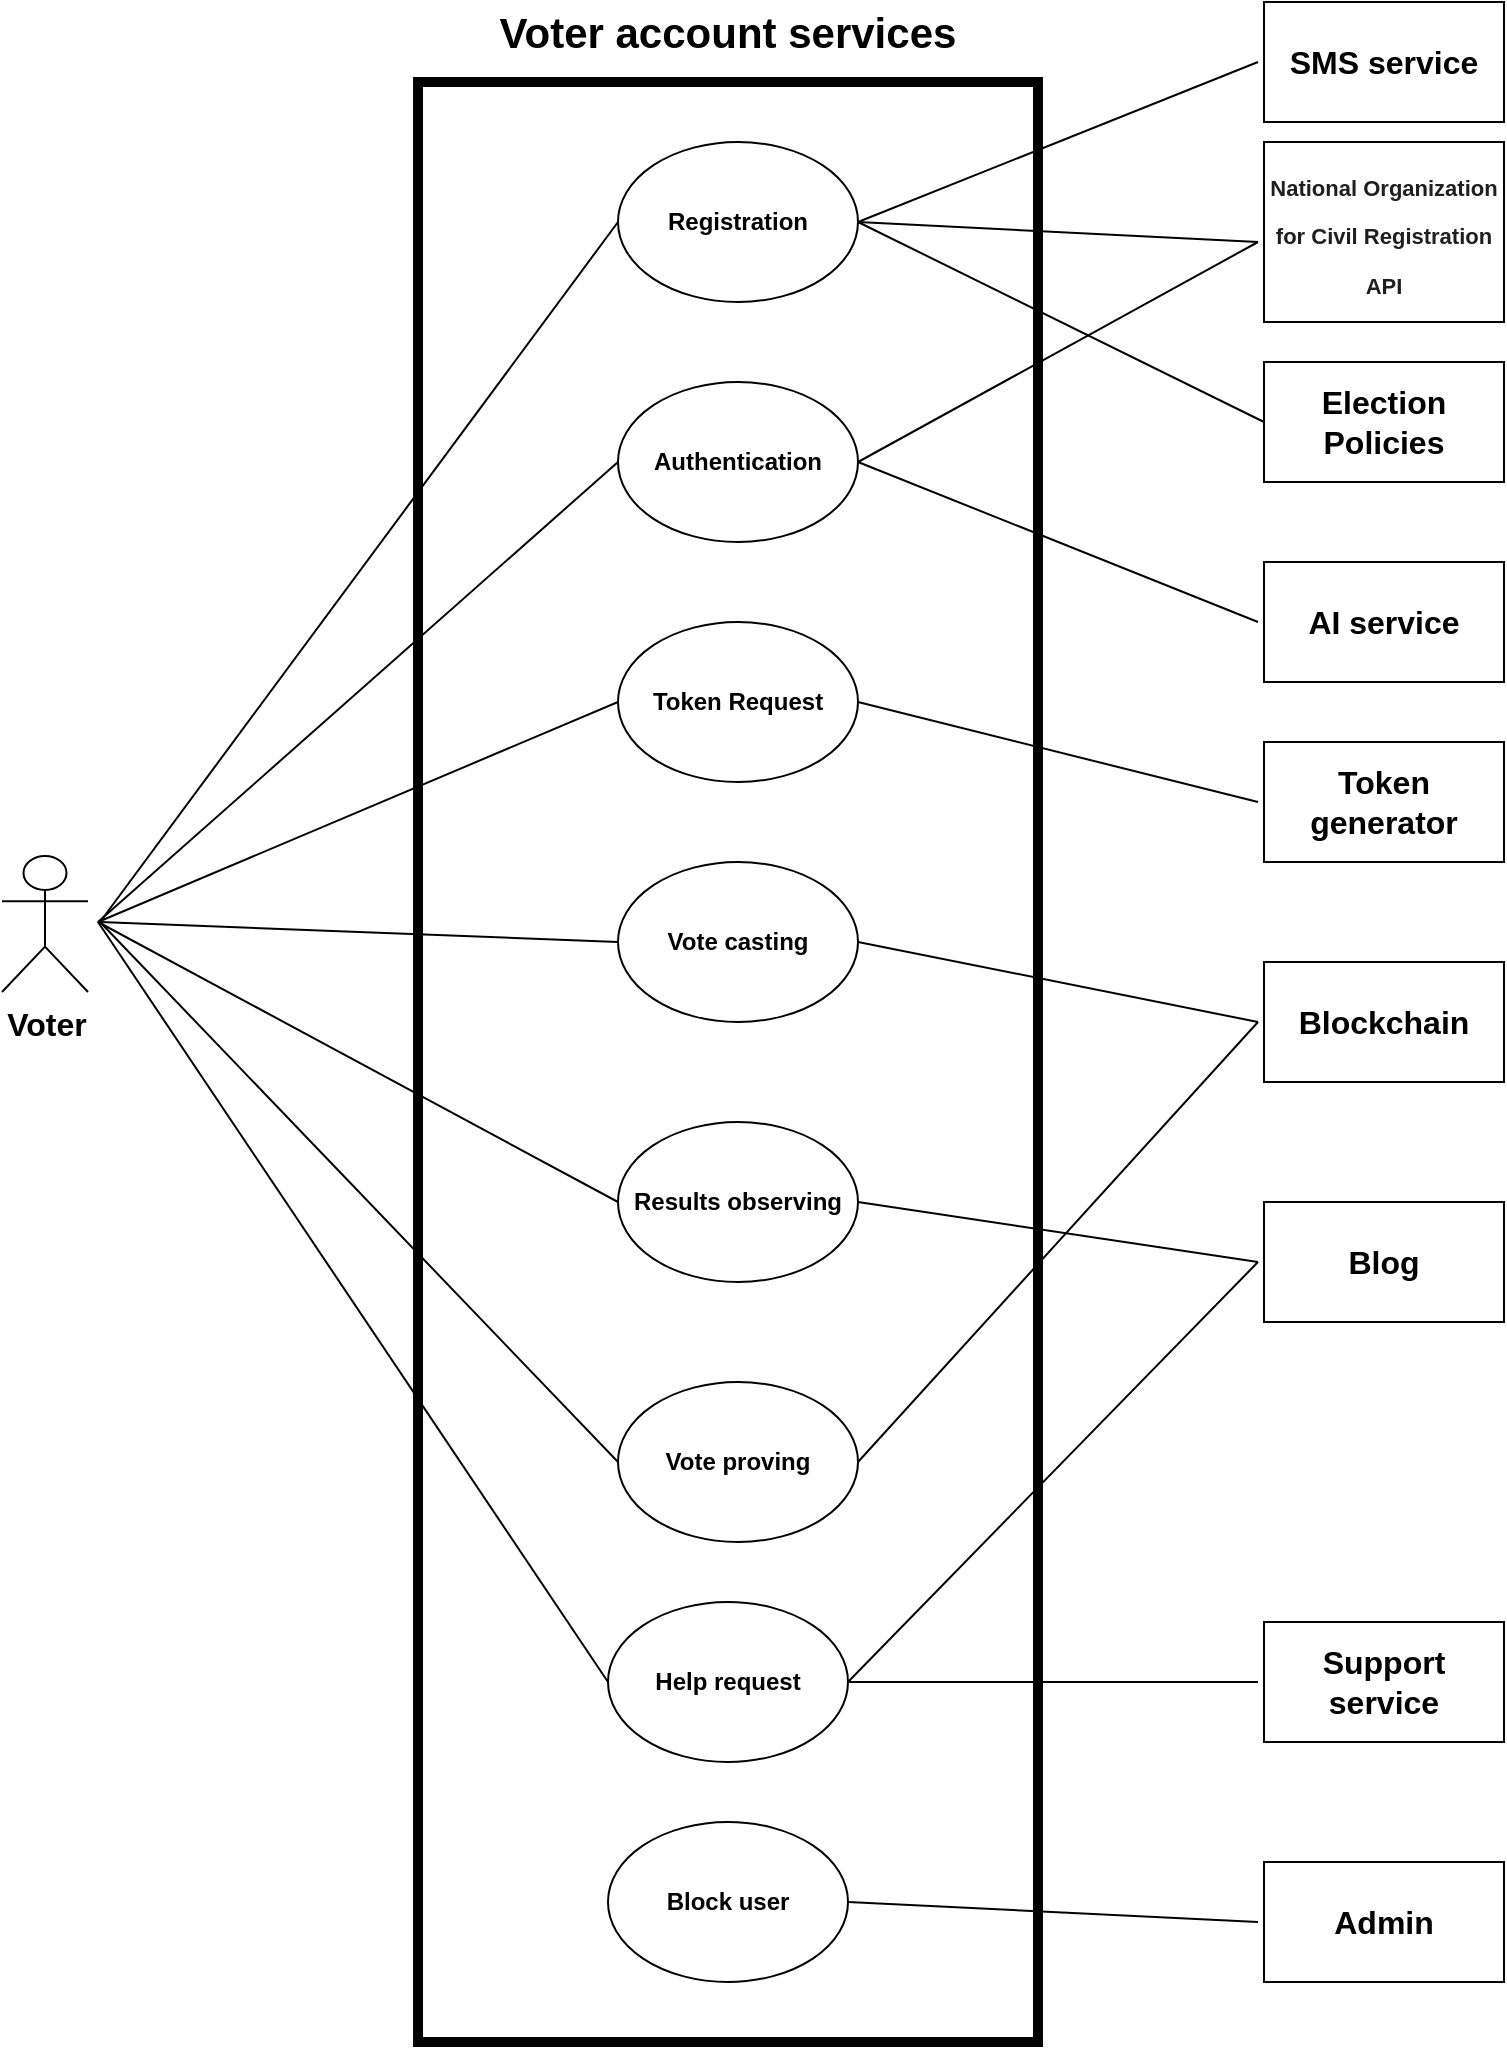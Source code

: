<mxfile version="25.0.1">
  <diagram name="Page-1" id="ATfXu8jkNSImCt0j8Cfg">
    <mxGraphModel dx="1467" dy="1968" grid="1" gridSize="10" guides="1" tooltips="1" connect="1" arrows="1" fold="1" page="1" pageScale="1" pageWidth="850" pageHeight="1100" math="0" shadow="0">
      <root>
        <mxCell id="0" />
        <mxCell id="1" parent="0" />
        <mxCell id="P-7HhU2dx_47wgBdvO1a-7" value="" style="rounded=0;whiteSpace=wrap;html=1;fillColor=none;strokeWidth=5;" vertex="1" parent="1">
          <mxGeometry x="230" y="-40" width="310" height="980" as="geometry" />
        </mxCell>
        <mxCell id="1GnM5Je0mjcqMMnKxtjH-2" value="&lt;b&gt;Authentication&lt;/b&gt;" style="ellipse;whiteSpace=wrap;html=1;" parent="1" vertex="1">
          <mxGeometry x="330" y="110" width="120" height="80" as="geometry" />
        </mxCell>
        <mxCell id="1GnM5Je0mjcqMMnKxtjH-3" value="&lt;b&gt;Token Request&lt;/b&gt;" style="ellipse;whiteSpace=wrap;html=1;" parent="1" vertex="1">
          <mxGeometry x="330" y="230" width="120" height="80" as="geometry" />
        </mxCell>
        <mxCell id="1GnM5Je0mjcqMMnKxtjH-4" value="&lt;b&gt;Vote casting&lt;/b&gt;" style="ellipse;whiteSpace=wrap;html=1;" parent="1" vertex="1">
          <mxGeometry x="330" y="350" width="120" height="80" as="geometry" />
        </mxCell>
        <mxCell id="1GnM5Je0mjcqMMnKxtjH-5" value="&lt;b&gt;Results observing&lt;/b&gt;" style="ellipse;whiteSpace=wrap;html=1;" parent="1" vertex="1">
          <mxGeometry x="330" y="480" width="120" height="80" as="geometry" />
        </mxCell>
        <mxCell id="1GnM5Je0mjcqMMnKxtjH-6" value="&lt;b&gt;Vote proving&lt;/b&gt;" style="ellipse;whiteSpace=wrap;html=1;" parent="1" vertex="1">
          <mxGeometry x="330" y="610" width="120" height="80" as="geometry" />
        </mxCell>
        <mxCell id="1GnM5Je0mjcqMMnKxtjH-7" value="" style="endArrow=none;html=1;rounded=0;entryX=0;entryY=0.5;entryDx=0;entryDy=0;" parent="1" target="1GnM5Je0mjcqMMnKxtjH-2" edge="1">
          <mxGeometry width="50" height="50" relative="1" as="geometry">
            <mxPoint x="70" y="380" as="sourcePoint" />
            <mxPoint x="230" y="300" as="targetPoint" />
          </mxGeometry>
        </mxCell>
        <mxCell id="1GnM5Je0mjcqMMnKxtjH-8" value="" style="endArrow=none;html=1;rounded=0;entryX=0;entryY=0.5;entryDx=0;entryDy=0;" parent="1" target="1GnM5Je0mjcqMMnKxtjH-3" edge="1">
          <mxGeometry width="50" height="50" relative="1" as="geometry">
            <mxPoint x="70" y="380" as="sourcePoint" />
            <mxPoint x="210" y="360" as="targetPoint" />
          </mxGeometry>
        </mxCell>
        <mxCell id="1GnM5Je0mjcqMMnKxtjH-9" value="&lt;b&gt;Registration&lt;/b&gt;" style="ellipse;whiteSpace=wrap;html=1;" parent="1" vertex="1">
          <mxGeometry x="330" y="-10" width="120" height="80" as="geometry" />
        </mxCell>
        <mxCell id="1GnM5Je0mjcqMMnKxtjH-10" value="" style="endArrow=none;html=1;rounded=0;entryX=0;entryY=0.5;entryDx=0;entryDy=0;" parent="1" target="1GnM5Je0mjcqMMnKxtjH-9" edge="1">
          <mxGeometry width="50" height="50" relative="1" as="geometry">
            <mxPoint x="71" y="380" as="sourcePoint" />
            <mxPoint x="180" y="190" as="targetPoint" />
          </mxGeometry>
        </mxCell>
        <mxCell id="1GnM5Je0mjcqMMnKxtjH-11" value="" style="endArrow=none;html=1;rounded=0;entryX=0;entryY=0.5;entryDx=0;entryDy=0;" parent="1" target="1GnM5Je0mjcqMMnKxtjH-4" edge="1">
          <mxGeometry width="50" height="50" relative="1" as="geometry">
            <mxPoint x="71" y="380" as="sourcePoint" />
            <mxPoint x="190" y="460" as="targetPoint" />
          </mxGeometry>
        </mxCell>
        <mxCell id="1GnM5Je0mjcqMMnKxtjH-12" value="" style="endArrow=none;html=1;rounded=0;exitX=0;exitY=0.5;exitDx=0;exitDy=0;" parent="1" source="1GnM5Je0mjcqMMnKxtjH-5" edge="1">
          <mxGeometry width="50" height="50" relative="1" as="geometry">
            <mxPoint x="180" y="570" as="sourcePoint" />
            <mxPoint x="70" y="380" as="targetPoint" />
          </mxGeometry>
        </mxCell>
        <mxCell id="1GnM5Je0mjcqMMnKxtjH-13" value="" style="endArrow=none;html=1;rounded=0;exitX=0;exitY=0.5;exitDx=0;exitDy=0;" parent="1" source="1GnM5Je0mjcqMMnKxtjH-6" edge="1">
          <mxGeometry width="50" height="50" relative="1" as="geometry">
            <mxPoint x="150" y="620" as="sourcePoint" />
            <mxPoint x="71" y="380" as="targetPoint" />
          </mxGeometry>
        </mxCell>
        <mxCell id="P-7HhU2dx_47wgBdvO1a-6" value="&lt;b&gt;&lt;font style=&quot;font-size: 16px;&quot;&gt;Voter&lt;/font&gt;&lt;/b&gt;" style="shape=umlActor;verticalLabelPosition=bottom;verticalAlign=top;html=1;outlineConnect=0;" vertex="1" parent="1">
          <mxGeometry x="22" y="347" width="43" height="68" as="geometry" />
        </mxCell>
        <mxCell id="P-7HhU2dx_47wgBdvO1a-10" value="&lt;b&gt;&lt;font style=&quot;font-size: 21px;&quot;&gt;Voter account services&lt;/font&gt;&lt;/b&gt;" style="text;html=1;align=center;verticalAlign=middle;whiteSpace=wrap;rounded=0;" vertex="1" parent="1">
          <mxGeometry x="230" y="-80" width="310" height="30" as="geometry" />
        </mxCell>
        <mxCell id="P-7HhU2dx_47wgBdvO1a-11" value="&lt;b&gt;&lt;font style=&quot;font-size: 16px;&quot;&gt;SMS service&lt;/font&gt;&lt;/b&gt;" style="rounded=0;whiteSpace=wrap;html=1;" vertex="1" parent="1">
          <mxGeometry x="653" y="-80" width="120" height="60" as="geometry" />
        </mxCell>
        <mxCell id="P-7HhU2dx_47wgBdvO1a-12" value="&lt;h2 style=&quot;font-family: &amp;quot;Google Sans&amp;quot;, Arial, sans-serif; line-height: 1.34; margin: 0px; color: rgb(31, 31, 31); background-color: rgb(255, 255, 255);&quot; data-ved=&quot;2ahUKEwiDr_zrjZCKAxX9APsDHdb_E2kQ3B0oAHoECDkQAQ&quot; data-attrid=&quot;title&quot; data-local-attribute=&quot;d3bn&quot; data-dtype=&quot;d3ifr&quot; class=&quot;qrShPb pXs6bb PZPZlf q8U8x aTI8gc hNKfZe&quot;&gt;&lt;font style=&quot;font-size: 11px;&quot;&gt;National Organization for Civil Registration API&lt;/font&gt;&lt;/h2&gt;" style="rounded=0;whiteSpace=wrap;html=1;align=center;" vertex="1" parent="1">
          <mxGeometry x="653" y="-10" width="120" height="90" as="geometry" />
        </mxCell>
        <mxCell id="P-7HhU2dx_47wgBdvO1a-14" value="&lt;b&gt;&lt;font style=&quot;font-size: 16px;&quot;&gt;AI service&lt;/font&gt;&lt;/b&gt;" style="rounded=0;whiteSpace=wrap;html=1;" vertex="1" parent="1">
          <mxGeometry x="653" y="200" width="120" height="60" as="geometry" />
        </mxCell>
        <mxCell id="P-7HhU2dx_47wgBdvO1a-15" value="&lt;b&gt;&lt;font style=&quot;font-size: 16px;&quot;&gt;Election Policies&lt;/font&gt;&lt;/b&gt;" style="rounded=0;whiteSpace=wrap;html=1;" vertex="1" parent="1">
          <mxGeometry x="653" y="100" width="120" height="60" as="geometry" />
        </mxCell>
        <mxCell id="P-7HhU2dx_47wgBdvO1a-18" value="" style="endArrow=none;html=1;rounded=0;exitX=1;exitY=0.5;exitDx=0;exitDy=0;" edge="1" parent="1" source="1GnM5Je0mjcqMMnKxtjH-9">
          <mxGeometry width="50" height="50" relative="1" as="geometry">
            <mxPoint x="410" y="380" as="sourcePoint" />
            <mxPoint x="650" y="-50" as="targetPoint" />
          </mxGeometry>
        </mxCell>
        <mxCell id="P-7HhU2dx_47wgBdvO1a-19" value="" style="endArrow=none;html=1;rounded=0;exitX=1;exitY=0.5;exitDx=0;exitDy=0;" edge="1" parent="1" source="1GnM5Je0mjcqMMnKxtjH-9">
          <mxGeometry width="50" height="50" relative="1" as="geometry">
            <mxPoint x="460" y="150" as="sourcePoint" />
            <mxPoint x="650" y="40" as="targetPoint" />
          </mxGeometry>
        </mxCell>
        <mxCell id="P-7HhU2dx_47wgBdvO1a-20" value="" style="endArrow=none;html=1;rounded=0;entryX=0;entryY=0.5;entryDx=0;entryDy=0;" edge="1" parent="1" target="P-7HhU2dx_47wgBdvO1a-15">
          <mxGeometry width="50" height="50" relative="1" as="geometry">
            <mxPoint x="450" y="30" as="sourcePoint" />
            <mxPoint x="570" y="80" as="targetPoint" />
          </mxGeometry>
        </mxCell>
        <mxCell id="P-7HhU2dx_47wgBdvO1a-21" value="" style="endArrow=none;html=1;rounded=0;exitX=1;exitY=0.5;exitDx=0;exitDy=0;" edge="1" parent="1" source="1GnM5Je0mjcqMMnKxtjH-2">
          <mxGeometry width="50" height="50" relative="1" as="geometry">
            <mxPoint x="520" y="170" as="sourcePoint" />
            <mxPoint x="650" y="230" as="targetPoint" />
          </mxGeometry>
        </mxCell>
        <mxCell id="P-7HhU2dx_47wgBdvO1a-22" value="" style="endArrow=none;html=1;rounded=0;exitX=1;exitY=0.5;exitDx=0;exitDy=0;" edge="1" parent="1" source="1GnM5Je0mjcqMMnKxtjH-2">
          <mxGeometry width="50" height="50" relative="1" as="geometry">
            <mxPoint x="510" y="160" as="sourcePoint" />
            <mxPoint x="650" y="40" as="targetPoint" />
          </mxGeometry>
        </mxCell>
        <mxCell id="P-7HhU2dx_47wgBdvO1a-23" value="&lt;b&gt;&lt;font style=&quot;font-size: 16px;&quot;&gt;Token generator&lt;/font&gt;&lt;/b&gt;" style="rounded=0;whiteSpace=wrap;html=1;" vertex="1" parent="1">
          <mxGeometry x="653" y="290" width="120" height="60" as="geometry" />
        </mxCell>
        <mxCell id="P-7HhU2dx_47wgBdvO1a-24" value="" style="endArrow=none;html=1;rounded=0;exitX=1;exitY=0.5;exitDx=0;exitDy=0;" edge="1" parent="1" source="1GnM5Je0mjcqMMnKxtjH-3">
          <mxGeometry width="50" height="50" relative="1" as="geometry">
            <mxPoint x="510" y="300" as="sourcePoint" />
            <mxPoint x="650" y="320" as="targetPoint" />
          </mxGeometry>
        </mxCell>
        <mxCell id="P-7HhU2dx_47wgBdvO1a-25" value="&lt;b&gt;&lt;font style=&quot;font-size: 16px;&quot;&gt;Blockchain&lt;/font&gt;&lt;/b&gt;" style="rounded=0;whiteSpace=wrap;html=1;" vertex="1" parent="1">
          <mxGeometry x="653" y="400" width="120" height="60" as="geometry" />
        </mxCell>
        <mxCell id="P-7HhU2dx_47wgBdvO1a-26" value="" style="endArrow=none;html=1;rounded=0;exitX=1;exitY=0.5;exitDx=0;exitDy=0;" edge="1" parent="1" source="1GnM5Je0mjcqMMnKxtjH-4">
          <mxGeometry width="50" height="50" relative="1" as="geometry">
            <mxPoint x="520" y="430" as="sourcePoint" />
            <mxPoint x="650" y="430" as="targetPoint" />
          </mxGeometry>
        </mxCell>
        <mxCell id="P-7HhU2dx_47wgBdvO1a-27" value="&lt;b&gt;&lt;font style=&quot;font-size: 16px;&quot;&gt;Blog&lt;/font&gt;&lt;/b&gt;" style="rounded=0;whiteSpace=wrap;html=1;" vertex="1" parent="1">
          <mxGeometry x="653" y="520" width="120" height="60" as="geometry" />
        </mxCell>
        <mxCell id="P-7HhU2dx_47wgBdvO1a-28" value="" style="endArrow=none;html=1;rounded=0;exitX=1;exitY=0.5;exitDx=0;exitDy=0;" edge="1" parent="1" source="1GnM5Je0mjcqMMnKxtjH-5">
          <mxGeometry width="50" height="50" relative="1" as="geometry">
            <mxPoint x="520" y="570" as="sourcePoint" />
            <mxPoint x="650" y="550" as="targetPoint" />
          </mxGeometry>
        </mxCell>
        <mxCell id="P-7HhU2dx_47wgBdvO1a-29" value="" style="endArrow=none;html=1;rounded=0;exitX=1;exitY=0.5;exitDx=0;exitDy=0;" edge="1" parent="1" source="1GnM5Je0mjcqMMnKxtjH-6">
          <mxGeometry width="50" height="50" relative="1" as="geometry">
            <mxPoint x="510" y="650" as="sourcePoint" />
            <mxPoint x="650" y="430" as="targetPoint" />
          </mxGeometry>
        </mxCell>
        <mxCell id="P-7HhU2dx_47wgBdvO1a-30" value="&lt;b&gt;Help request&lt;/b&gt;" style="ellipse;whiteSpace=wrap;html=1;" vertex="1" parent="1">
          <mxGeometry x="325" y="720" width="120" height="80" as="geometry" />
        </mxCell>
        <mxCell id="P-7HhU2dx_47wgBdvO1a-32" value="" style="endArrow=none;html=1;rounded=0;exitX=0;exitY=0.5;exitDx=0;exitDy=0;" edge="1" parent="1" source="P-7HhU2dx_47wgBdvO1a-30">
          <mxGeometry width="50" height="50" relative="1" as="geometry">
            <mxPoint x="190" y="680" as="sourcePoint" />
            <mxPoint x="70" y="380" as="targetPoint" />
          </mxGeometry>
        </mxCell>
        <mxCell id="P-7HhU2dx_47wgBdvO1a-33" value="&lt;span style=&quot;font-size: 16px;&quot;&gt;&lt;b&gt;Support service&lt;/b&gt;&lt;/span&gt;" style="rounded=0;whiteSpace=wrap;html=1;" vertex="1" parent="1">
          <mxGeometry x="653" y="730" width="120" height="60" as="geometry" />
        </mxCell>
        <mxCell id="P-7HhU2dx_47wgBdvO1a-34" value="" style="endArrow=none;html=1;rounded=0;exitX=1;exitY=0.5;exitDx=0;exitDy=0;" edge="1" parent="1" source="P-7HhU2dx_47wgBdvO1a-30">
          <mxGeometry width="50" height="50" relative="1" as="geometry">
            <mxPoint x="520" y="780" as="sourcePoint" />
            <mxPoint x="650" y="760" as="targetPoint" />
          </mxGeometry>
        </mxCell>
        <mxCell id="P-7HhU2dx_47wgBdvO1a-35" value="&lt;b&gt;Block user&lt;/b&gt;" style="ellipse;whiteSpace=wrap;html=1;" vertex="1" parent="1">
          <mxGeometry x="325" y="830" width="120" height="80" as="geometry" />
        </mxCell>
        <mxCell id="P-7HhU2dx_47wgBdvO1a-36" value="&lt;span style=&quot;font-size: 16px;&quot;&gt;&lt;b&gt;Admin&lt;/b&gt;&lt;/span&gt;" style="rounded=0;whiteSpace=wrap;html=1;" vertex="1" parent="1">
          <mxGeometry x="653" y="850" width="120" height="60" as="geometry" />
        </mxCell>
        <mxCell id="P-7HhU2dx_47wgBdvO1a-37" value="" style="endArrow=none;html=1;rounded=0;exitX=1;exitY=0.5;exitDx=0;exitDy=0;" edge="1" parent="1" source="P-7HhU2dx_47wgBdvO1a-35">
          <mxGeometry width="50" height="50" relative="1" as="geometry">
            <mxPoint x="510" y="900" as="sourcePoint" />
            <mxPoint x="650" y="880" as="targetPoint" />
          </mxGeometry>
        </mxCell>
        <mxCell id="P-7HhU2dx_47wgBdvO1a-38" value="" style="endArrow=none;html=1;rounded=0;exitX=1;exitY=0.5;exitDx=0;exitDy=0;" edge="1" parent="1" source="P-7HhU2dx_47wgBdvO1a-30">
          <mxGeometry width="50" height="50" relative="1" as="geometry">
            <mxPoint x="520" y="690" as="sourcePoint" />
            <mxPoint x="650" y="550" as="targetPoint" />
          </mxGeometry>
        </mxCell>
      </root>
    </mxGraphModel>
  </diagram>
</mxfile>
